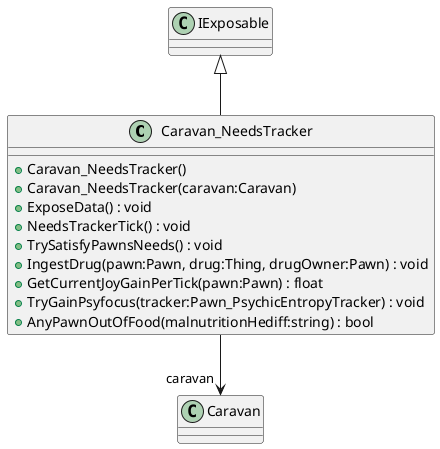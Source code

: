 @startuml
class Caravan_NeedsTracker {
    + Caravan_NeedsTracker()
    + Caravan_NeedsTracker(caravan:Caravan)
    + ExposeData() : void
    + NeedsTrackerTick() : void
    + TrySatisfyPawnsNeeds() : void
    + IngestDrug(pawn:Pawn, drug:Thing, drugOwner:Pawn) : void
    + GetCurrentJoyGainPerTick(pawn:Pawn) : float
    + TryGainPsyfocus(tracker:Pawn_PsychicEntropyTracker) : void
    + AnyPawnOutOfFood(malnutritionHediff:string) : bool
}
IExposable <|-- Caravan_NeedsTracker
Caravan_NeedsTracker --> "caravan" Caravan
@enduml
